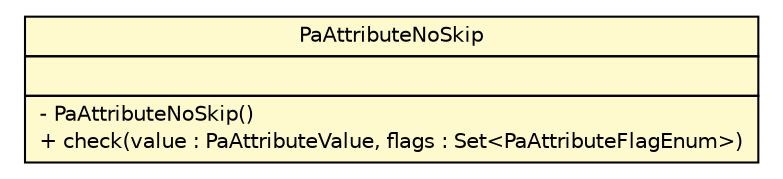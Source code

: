 #!/usr/local/bin/dot
#
# Class diagram 
# Generated by UMLGraph version R5_6 (http://www.umlgraph.org/)
#

digraph G {
	edge [fontname="Helvetica",fontsize=10,labelfontname="Helvetica",labelfontsize=10];
	node [fontname="Helvetica",fontsize=10,shape=plaintext];
	nodesep=0.25;
	ranksep=0.5;
	// org.ietf.nea.pa.validate.rules.PaAttributeNoSkip
	c53925 [label=<<table title="org.ietf.nea.pa.validate.rules.PaAttributeNoSkip" border="0" cellborder="1" cellspacing="0" cellpadding="2" port="p" bgcolor="lemonChiffon" href="./PaAttributeNoSkip.html">
		<tr><td><table border="0" cellspacing="0" cellpadding="1">
<tr><td align="center" balign="center"> PaAttributeNoSkip </td></tr>
		</table></td></tr>
		<tr><td><table border="0" cellspacing="0" cellpadding="1">
<tr><td align="left" balign="left">  </td></tr>
		</table></td></tr>
		<tr><td><table border="0" cellspacing="0" cellpadding="1">
<tr><td align="left" balign="left"> - PaAttributeNoSkip() </td></tr>
<tr><td align="left" balign="left"> + check(value : PaAttributeValue, flags : Set&lt;PaAttributeFlagEnum&gt;) </td></tr>
		</table></td></tr>
		</table>>, URL="./PaAttributeNoSkip.html", fontname="Helvetica", fontcolor="black", fontsize=10.0];
}

